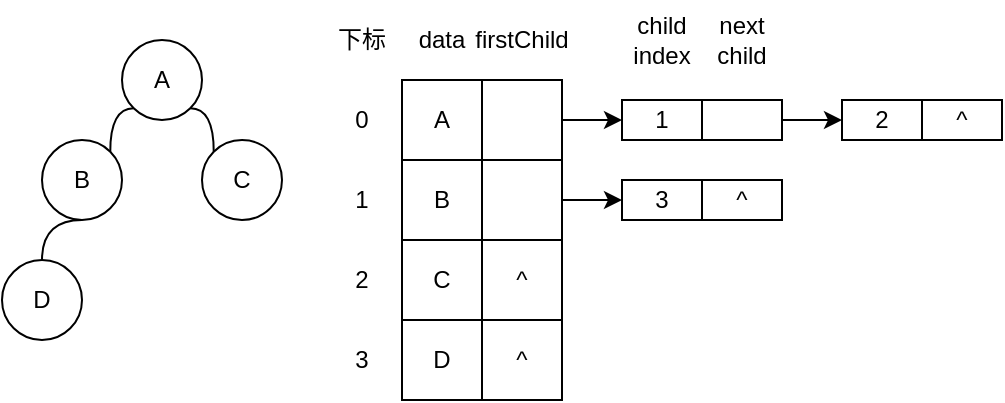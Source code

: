 <mxfile version="22.0.6" type="github">
  <diagram name="第 1 页" id="7B71TRb4geSq9pYVgIq-">
    <mxGraphModel dx="600" dy="310" grid="1" gridSize="10" guides="1" tooltips="1" connect="1" arrows="1" fold="1" page="1" pageScale="1" pageWidth="827" pageHeight="1169" math="0" shadow="0">
      <root>
        <mxCell id="0" />
        <mxCell id="1" parent="0" />
        <mxCell id="HLylgIKbwAcEMAzeIgFT-1" style="edgeStyle=orthogonalEdgeStyle;orthogonalLoop=1;jettySize=auto;html=1;exitX=0;exitY=1;exitDx=0;exitDy=0;entryX=1;entryY=0;entryDx=0;entryDy=0;curved=1;endArrow=none;endFill=0;" edge="1" parent="1" source="HLylgIKbwAcEMAzeIgFT-3" target="HLylgIKbwAcEMAzeIgFT-5">
          <mxGeometry relative="1" as="geometry" />
        </mxCell>
        <mxCell id="HLylgIKbwAcEMAzeIgFT-2" style="edgeStyle=orthogonalEdgeStyle;orthogonalLoop=1;jettySize=auto;html=1;exitX=1;exitY=1;exitDx=0;exitDy=0;entryX=0;entryY=0;entryDx=0;entryDy=0;curved=1;endArrow=none;endFill=0;" edge="1" parent="1" source="HLylgIKbwAcEMAzeIgFT-3" target="HLylgIKbwAcEMAzeIgFT-6">
          <mxGeometry relative="1" as="geometry" />
        </mxCell>
        <mxCell id="HLylgIKbwAcEMAzeIgFT-3" value="A" style="ellipse;whiteSpace=wrap;html=1;aspect=fixed;" vertex="1" parent="1">
          <mxGeometry x="150" y="60" width="40" height="40" as="geometry" />
        </mxCell>
        <mxCell id="HLylgIKbwAcEMAzeIgFT-4" style="edgeStyle=orthogonalEdgeStyle;orthogonalLoop=1;jettySize=auto;html=1;exitX=0.5;exitY=1;exitDx=0;exitDy=0;entryX=0.5;entryY=0;entryDx=0;entryDy=0;curved=1;endArrow=none;endFill=0;" edge="1" parent="1" source="HLylgIKbwAcEMAzeIgFT-5" target="HLylgIKbwAcEMAzeIgFT-7">
          <mxGeometry relative="1" as="geometry" />
        </mxCell>
        <mxCell id="HLylgIKbwAcEMAzeIgFT-5" value="B" style="ellipse;whiteSpace=wrap;html=1;aspect=fixed;" vertex="1" parent="1">
          <mxGeometry x="110" y="110" width="40" height="40" as="geometry" />
        </mxCell>
        <mxCell id="HLylgIKbwAcEMAzeIgFT-6" value="C" style="ellipse;whiteSpace=wrap;html=1;aspect=fixed;" vertex="1" parent="1">
          <mxGeometry x="190" y="110" width="40" height="40" as="geometry" />
        </mxCell>
        <mxCell id="HLylgIKbwAcEMAzeIgFT-7" value="D" style="ellipse;whiteSpace=wrap;html=1;aspect=fixed;" vertex="1" parent="1">
          <mxGeometry x="90" y="170" width="40" height="40" as="geometry" />
        </mxCell>
        <mxCell id="HLylgIKbwAcEMAzeIgFT-8" value="A" style="rounded=0;whiteSpace=wrap;html=1;" vertex="1" parent="1">
          <mxGeometry x="290" y="80" width="40" height="40" as="geometry" />
        </mxCell>
        <mxCell id="HLylgIKbwAcEMAzeIgFT-28" style="edgeStyle=orthogonalEdgeStyle;rounded=0;orthogonalLoop=1;jettySize=auto;html=1;entryX=0;entryY=0.5;entryDx=0;entryDy=0;" edge="1" parent="1" source="HLylgIKbwAcEMAzeIgFT-9" target="HLylgIKbwAcEMAzeIgFT-23">
          <mxGeometry relative="1" as="geometry" />
        </mxCell>
        <mxCell id="HLylgIKbwAcEMAzeIgFT-9" value="" style="rounded=0;whiteSpace=wrap;html=1;" vertex="1" parent="1">
          <mxGeometry x="330" y="80" width="40" height="40" as="geometry" />
        </mxCell>
        <mxCell id="HLylgIKbwAcEMAzeIgFT-10" value="B" style="rounded=0;whiteSpace=wrap;html=1;" vertex="1" parent="1">
          <mxGeometry x="290" y="120" width="40" height="40" as="geometry" />
        </mxCell>
        <mxCell id="HLylgIKbwAcEMAzeIgFT-32" style="edgeStyle=orthogonalEdgeStyle;rounded=0;orthogonalLoop=1;jettySize=auto;html=1;exitX=1;exitY=0.5;exitDx=0;exitDy=0;entryX=0;entryY=0.5;entryDx=0;entryDy=0;" edge="1" parent="1" source="HLylgIKbwAcEMAzeIgFT-11" target="HLylgIKbwAcEMAzeIgFT-30">
          <mxGeometry relative="1" as="geometry" />
        </mxCell>
        <mxCell id="HLylgIKbwAcEMAzeIgFT-11" value="" style="rounded=0;whiteSpace=wrap;html=1;" vertex="1" parent="1">
          <mxGeometry x="330" y="120" width="40" height="40" as="geometry" />
        </mxCell>
        <mxCell id="HLylgIKbwAcEMAzeIgFT-12" value="C" style="rounded=0;whiteSpace=wrap;html=1;" vertex="1" parent="1">
          <mxGeometry x="290" y="160" width="40" height="40" as="geometry" />
        </mxCell>
        <mxCell id="HLylgIKbwAcEMAzeIgFT-13" value="^" style="rounded=0;whiteSpace=wrap;html=1;" vertex="1" parent="1">
          <mxGeometry x="330" y="160" width="40" height="40" as="geometry" />
        </mxCell>
        <mxCell id="HLylgIKbwAcEMAzeIgFT-14" value="D" style="rounded=0;whiteSpace=wrap;html=1;" vertex="1" parent="1">
          <mxGeometry x="290" y="200" width="40" height="40" as="geometry" />
        </mxCell>
        <mxCell id="HLylgIKbwAcEMAzeIgFT-15" value="^" style="rounded=0;whiteSpace=wrap;html=1;" vertex="1" parent="1">
          <mxGeometry x="330" y="200" width="40" height="40" as="geometry" />
        </mxCell>
        <mxCell id="HLylgIKbwAcEMAzeIgFT-16" value="下标" style="text;html=1;strokeColor=none;fillColor=none;align=center;verticalAlign=middle;whiteSpace=wrap;rounded=0;" vertex="1" parent="1">
          <mxGeometry x="250" y="40" width="40" height="40" as="geometry" />
        </mxCell>
        <mxCell id="HLylgIKbwAcEMAzeIgFT-17" value="data" style="text;html=1;strokeColor=none;fillColor=none;align=center;verticalAlign=middle;whiteSpace=wrap;rounded=0;" vertex="1" parent="1">
          <mxGeometry x="290" y="40" width="40" height="40" as="geometry" />
        </mxCell>
        <mxCell id="HLylgIKbwAcEMAzeIgFT-18" value="firstChild" style="text;html=1;strokeColor=none;fillColor=none;align=center;verticalAlign=middle;whiteSpace=wrap;rounded=0;" vertex="1" parent="1">
          <mxGeometry x="330" y="40" width="40" height="40" as="geometry" />
        </mxCell>
        <mxCell id="HLylgIKbwAcEMAzeIgFT-19" value="0" style="text;html=1;strokeColor=none;fillColor=none;align=center;verticalAlign=middle;whiteSpace=wrap;rounded=0;" vertex="1" parent="1">
          <mxGeometry x="250" y="80" width="40" height="40" as="geometry" />
        </mxCell>
        <mxCell id="HLylgIKbwAcEMAzeIgFT-20" value="1" style="text;html=1;strokeColor=none;fillColor=none;align=center;verticalAlign=middle;whiteSpace=wrap;rounded=0;" vertex="1" parent="1">
          <mxGeometry x="250" y="120" width="40" height="40" as="geometry" />
        </mxCell>
        <mxCell id="HLylgIKbwAcEMAzeIgFT-21" value="2" style="text;html=1;strokeColor=none;fillColor=none;align=center;verticalAlign=middle;whiteSpace=wrap;rounded=0;" vertex="1" parent="1">
          <mxGeometry x="250" y="160" width="40" height="40" as="geometry" />
        </mxCell>
        <mxCell id="HLylgIKbwAcEMAzeIgFT-22" value="3" style="text;html=1;strokeColor=none;fillColor=none;align=center;verticalAlign=middle;whiteSpace=wrap;rounded=0;" vertex="1" parent="1">
          <mxGeometry x="250" y="200" width="40" height="40" as="geometry" />
        </mxCell>
        <mxCell id="HLylgIKbwAcEMAzeIgFT-23" value="1" style="rounded=0;whiteSpace=wrap;html=1;" vertex="1" parent="1">
          <mxGeometry x="400" y="90" width="40" height="20" as="geometry" />
        </mxCell>
        <mxCell id="HLylgIKbwAcEMAzeIgFT-29" style="edgeStyle=orthogonalEdgeStyle;rounded=0;orthogonalLoop=1;jettySize=auto;html=1;exitX=1;exitY=0.5;exitDx=0;exitDy=0;entryX=0;entryY=0.5;entryDx=0;entryDy=0;" edge="1" parent="1" source="HLylgIKbwAcEMAzeIgFT-24" target="HLylgIKbwAcEMAzeIgFT-25">
          <mxGeometry relative="1" as="geometry" />
        </mxCell>
        <mxCell id="HLylgIKbwAcEMAzeIgFT-24" value="" style="rounded=0;whiteSpace=wrap;html=1;" vertex="1" parent="1">
          <mxGeometry x="440" y="90" width="40" height="20" as="geometry" />
        </mxCell>
        <mxCell id="HLylgIKbwAcEMAzeIgFT-25" value="2" style="rounded=0;whiteSpace=wrap;html=1;" vertex="1" parent="1">
          <mxGeometry x="510" y="90" width="40" height="20" as="geometry" />
        </mxCell>
        <mxCell id="HLylgIKbwAcEMAzeIgFT-26" value="^" style="rounded=0;whiteSpace=wrap;html=1;" vertex="1" parent="1">
          <mxGeometry x="550" y="90" width="40" height="20" as="geometry" />
        </mxCell>
        <mxCell id="HLylgIKbwAcEMAzeIgFT-30" value="3" style="rounded=0;whiteSpace=wrap;html=1;" vertex="1" parent="1">
          <mxGeometry x="400" y="130" width="40" height="20" as="geometry" />
        </mxCell>
        <mxCell id="HLylgIKbwAcEMAzeIgFT-31" value="^" style="rounded=0;whiteSpace=wrap;html=1;" vertex="1" parent="1">
          <mxGeometry x="440" y="130" width="40" height="20" as="geometry" />
        </mxCell>
        <mxCell id="HLylgIKbwAcEMAzeIgFT-33" value="child index" style="text;html=1;strokeColor=none;fillColor=none;align=center;verticalAlign=middle;whiteSpace=wrap;rounded=0;" vertex="1" parent="1">
          <mxGeometry x="400" y="40" width="40" height="40" as="geometry" />
        </mxCell>
        <mxCell id="HLylgIKbwAcEMAzeIgFT-34" value="next child" style="text;html=1;strokeColor=none;fillColor=none;align=center;verticalAlign=middle;whiteSpace=wrap;rounded=0;" vertex="1" parent="1">
          <mxGeometry x="440" y="40" width="40" height="40" as="geometry" />
        </mxCell>
      </root>
    </mxGraphModel>
  </diagram>
</mxfile>
